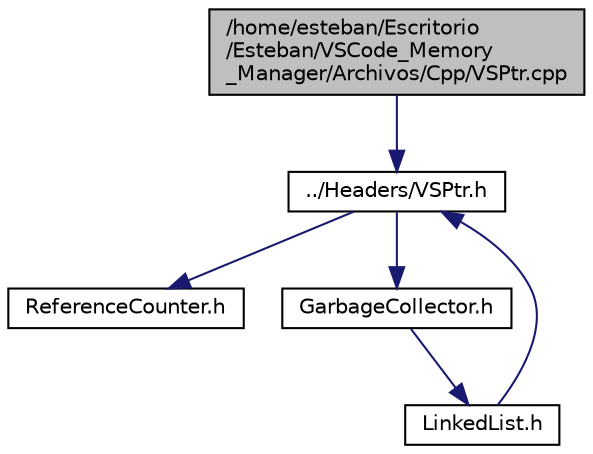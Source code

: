digraph "/home/esteban/Escritorio/Esteban/VSCode_Memory_Manager/Archivos/Cpp/VSPtr.cpp"
{
  edge [fontname="Helvetica",fontsize="10",labelfontname="Helvetica",labelfontsize="10"];
  node [fontname="Helvetica",fontsize="10",shape=record];
  Node0 [label="/home/esteban/Escritorio\l/Esteban/VSCode_Memory\l_Manager/Archivos/Cpp/VSPtr.cpp",height=0.2,width=0.4,color="black", fillcolor="grey75", style="filled", fontcolor="black"];
  Node0 -> Node1 [color="midnightblue",fontsize="10",style="solid",fontname="Helvetica"];
  Node1 [label="../Headers/VSPtr.h",height=0.2,width=0.4,color="black", fillcolor="white", style="filled",URL="$_v_s_ptr_8h.html"];
  Node1 -> Node2 [color="midnightblue",fontsize="10",style="solid",fontname="Helvetica"];
  Node2 [label="ReferenceCounter.h",height=0.2,width=0.4,color="black", fillcolor="white", style="filled",URL="$_reference_counter_8h.html"];
  Node1 -> Node3 [color="midnightblue",fontsize="10",style="solid",fontname="Helvetica"];
  Node3 [label="GarbageCollector.h",height=0.2,width=0.4,color="black", fillcolor="white", style="filled",URL="$_garbage_collector_8h.html"];
  Node3 -> Node4 [color="midnightblue",fontsize="10",style="solid",fontname="Helvetica"];
  Node4 [label="LinkedList.h",height=0.2,width=0.4,color="black", fillcolor="white", style="filled",URL="$_linked_list_8h.html"];
  Node4 -> Node1 [color="midnightblue",fontsize="10",style="solid",fontname="Helvetica"];
}
